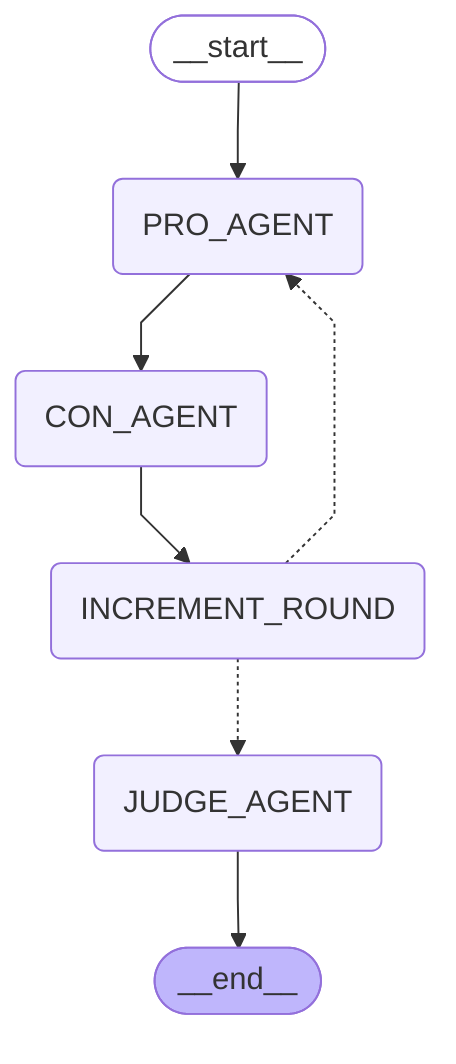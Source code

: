 %%{init: {'flowchart': {'curve': 'linear'}}}%%
graph TD;
	__start__([<p>__start__</p>]):::first
	PRO_AGENT(PRO_AGENT)
	CON_AGENT(CON_AGENT)
	JUDGE_AGENT(JUDGE_AGENT)
	INCREMENT_ROUND(INCREMENT_ROUND)
	__end__([<p>__end__</p>]):::last
	CON_AGENT --> INCREMENT_ROUND;
	JUDGE_AGENT --> __end__;
	PRO_AGENT --> CON_AGENT;
	__start__ --> PRO_AGENT;
	INCREMENT_ROUND -.-> JUDGE_AGENT;
	INCREMENT_ROUND -.-> PRO_AGENT;
	classDef default fill:#f2f0ff,line-height:1.2
	classDef first fill-opacity:0
	classDef last fill:#bfb6fc